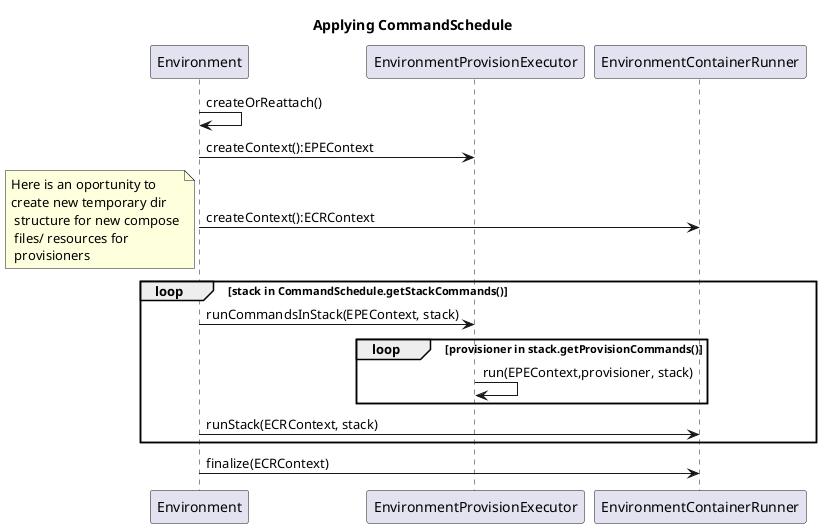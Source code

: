 @startuml
title Applying CommandSchedule
Environment -> Environment: createOrReattach()
Environment -> EnvironmentProvisionExecutor: createContext():EPEContext
Environment -> EnvironmentContainerRunner: createContext():ECRContext
    note left
    Here is an oportunity to
    create new temporary dir
     structure for new compose
     files/ resources for
     provisioners
    end note

loop stack in CommandSchedule.getStackCommands()
    Environment -> EnvironmentProvisionExecutor: runCommandsInStack(EPEContext, stack)
    loop provisioner in stack.getProvisionCommands()
        EnvironmentProvisionExecutor -> EnvironmentProvisionExecutor: run(EPEContext,provisioner, stack)
    end
    Environment -> EnvironmentContainerRunner: runStack(ECRContext, stack)
end
Environment -> EnvironmentContainerRunner: finalize(ECRContext)
@enduml